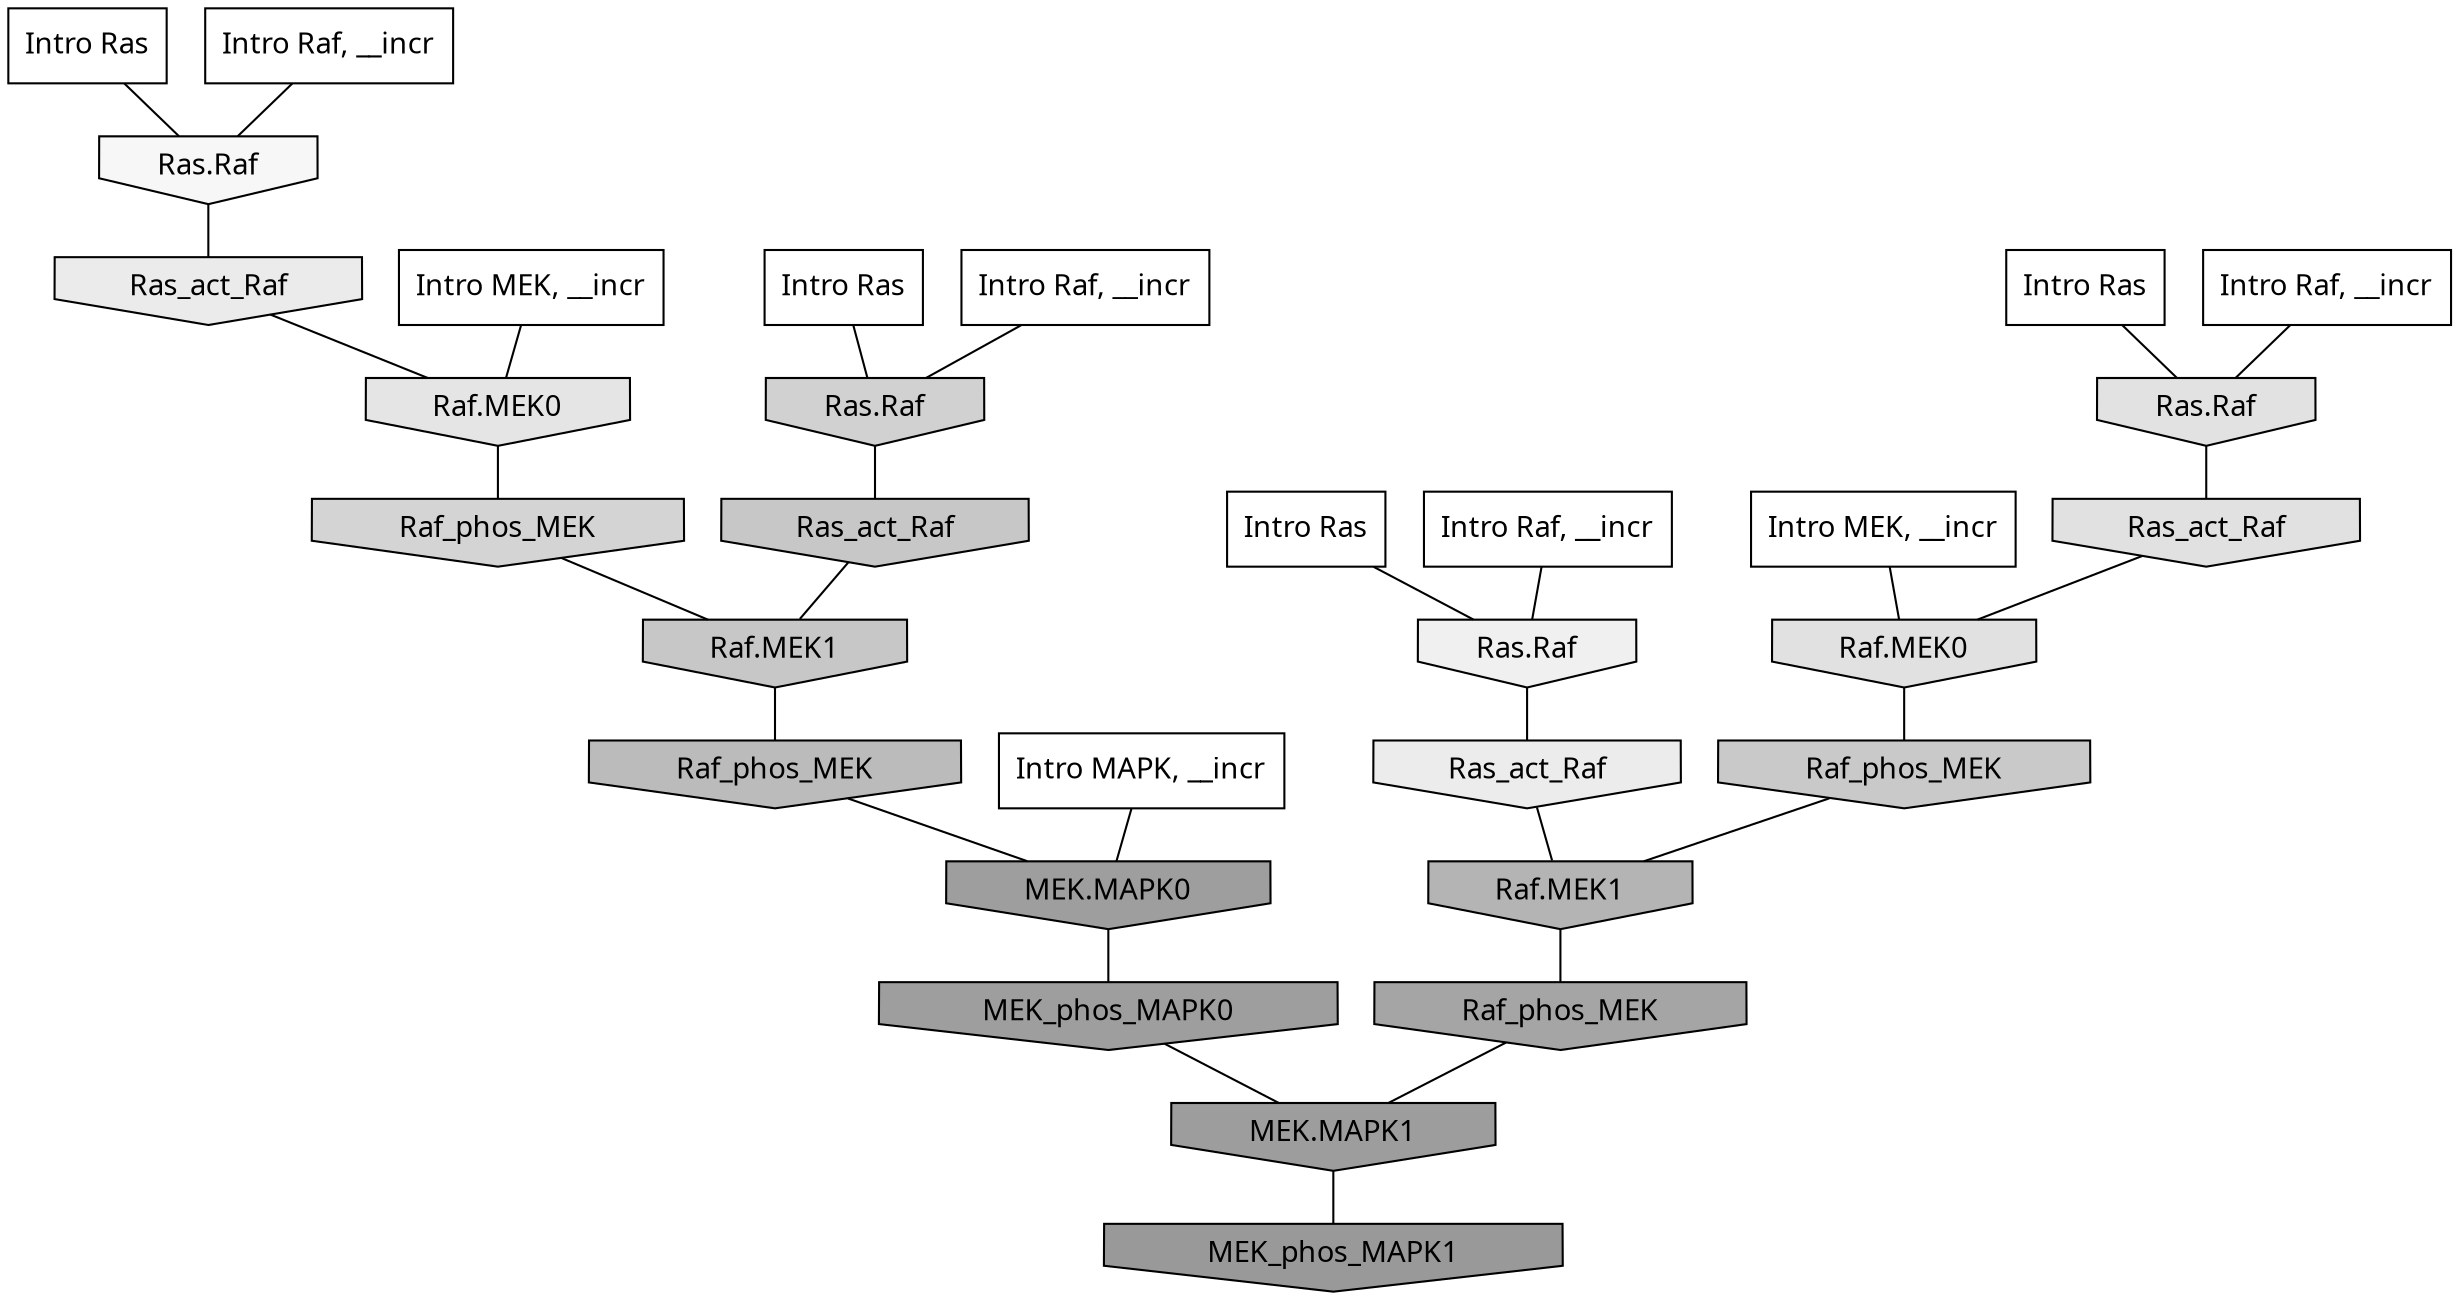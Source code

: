 digraph G{
  rankdir="TB";
  ranksep=0.30;
  node [fontname="CMU Serif"];
  edge [fontname="CMU Serif"];
  
  32 [label="Intro Ras", shape=rectangle, style=filled, fillcolor="0.000 0.000 1.000"]
  
  48 [label="Intro Ras", shape=rectangle, style=filled, fillcolor="0.000 0.000 1.000"]
  
  55 [label="Intro Ras", shape=rectangle, style=filled, fillcolor="0.000 0.000 1.000"]
  
  90 [label="Intro Ras", shape=rectangle, style=filled, fillcolor="0.000 0.000 1.000"]
  
  256 [label="Intro Raf, __incr", shape=rectangle, style=filled, fillcolor="0.000 0.000 1.000"]
  
  650 [label="Intro Raf, __incr", shape=rectangle, style=filled, fillcolor="0.000 0.000 1.000"]
  
  772 [label="Intro Raf, __incr", shape=rectangle, style=filled, fillcolor="0.000 0.000 1.000"]
  
  853 [label="Intro Raf, __incr", shape=rectangle, style=filled, fillcolor="0.000 0.000 1.000"]
  
  1381 [label="Intro MEK, __incr", shape=rectangle, style=filled, fillcolor="0.000 0.000 1.000"]
  
  1625 [label="Intro MEK, __incr", shape=rectangle, style=filled, fillcolor="0.000 0.000 1.000"]
  
  2962 [label="Intro MAPK, __incr", shape=rectangle, style=filled, fillcolor="0.000 0.000 1.000"]
  
  3521 [label="Ras.Raf", shape=invhouse, style=filled, fillcolor="0.000 0.000 0.967"]
  
  3807 [label="Ras.Raf", shape=invhouse, style=filled, fillcolor="0.000 0.000 0.940"]
  
  4072 [label="Ras_act_Raf", shape=invhouse, style=filled, fillcolor="0.000 0.000 0.924"]
  
  4140 [label="Ras_act_Raf", shape=invhouse, style=filled, fillcolor="0.000 0.000 0.920"]
  
  4488 [label="Raf.MEK0", shape=invhouse, style=filled, fillcolor="0.000 0.000 0.897"]
  
  4685 [label="Ras.Raf", shape=invhouse, style=filled, fillcolor="0.000 0.000 0.885"]
  
  4763 [label="Ras_act_Raf", shape=invhouse, style=filled, fillcolor="0.000 0.000 0.880"]
  
  4765 [label="Raf.MEK0", shape=invhouse, style=filled, fillcolor="0.000 0.000 0.880"]
  
  5627 [label="Raf_phos_MEK", shape=invhouse, style=filled, fillcolor="0.000 0.000 0.830"]
  
  5898 [label="Ras.Raf", shape=invhouse, style=filled, fillcolor="0.000 0.000 0.818"]
  
  6532 [label="Raf_phos_MEK", shape=invhouse, style=filled, fillcolor="0.000 0.000 0.789"]
  
  6729 [label="Ras_act_Raf", shape=invhouse, style=filled, fillcolor="0.000 0.000 0.781"]
  
  6736 [label="Raf.MEK1", shape=invhouse, style=filled, fillcolor="0.000 0.000 0.781"]
  
  8393 [label="Raf_phos_MEK", shape=invhouse, style=filled, fillcolor="0.000 0.000 0.731"]
  
  9214 [label="Raf.MEK1", shape=invhouse, style=filled, fillcolor="0.000 0.000 0.707"]
  
  12537 [label="Raf_phos_MEK", shape=invhouse, style=filled, fillcolor="0.000 0.000 0.645"]
  
  14204 [label="MEK.MAPK0", shape=invhouse, style=filled, fillcolor="0.000 0.000 0.621"]
  
  14248 [label="MEK_phos_MAPK0", shape=invhouse, style=filled, fillcolor="0.000 0.000 0.620"]
  
  14565 [label="MEK.MAPK1", shape=invhouse, style=filled, fillcolor="0.000 0.000 0.617"]
  
  15610 [label="MEK_phos_MAPK1", shape=invhouse, style=filled, fillcolor="0.000 0.000 0.600"]
  
  
  14565 -> 15610 [dir=none, color="0.000 0.000 0.000"] 
  14248 -> 14565 [dir=none, color="0.000 0.000 0.000"] 
  14204 -> 14248 [dir=none, color="0.000 0.000 0.000"] 
  12537 -> 14565 [dir=none, color="0.000 0.000 0.000"] 
  9214 -> 12537 [dir=none, color="0.000 0.000 0.000"] 
  8393 -> 14204 [dir=none, color="0.000 0.000 0.000"] 
  6736 -> 8393 [dir=none, color="0.000 0.000 0.000"] 
  6729 -> 6736 [dir=none, color="0.000 0.000 0.000"] 
  6532 -> 9214 [dir=none, color="0.000 0.000 0.000"] 
  5898 -> 6729 [dir=none, color="0.000 0.000 0.000"] 
  5627 -> 6736 [dir=none, color="0.000 0.000 0.000"] 
  4765 -> 6532 [dir=none, color="0.000 0.000 0.000"] 
  4763 -> 4765 [dir=none, color="0.000 0.000 0.000"] 
  4685 -> 4763 [dir=none, color="0.000 0.000 0.000"] 
  4488 -> 5627 [dir=none, color="0.000 0.000 0.000"] 
  4140 -> 4488 [dir=none, color="0.000 0.000 0.000"] 
  4072 -> 9214 [dir=none, color="0.000 0.000 0.000"] 
  3807 -> 4072 [dir=none, color="0.000 0.000 0.000"] 
  3521 -> 4140 [dir=none, color="0.000 0.000 0.000"] 
  2962 -> 14204 [dir=none, color="0.000 0.000 0.000"] 
  1625 -> 4765 [dir=none, color="0.000 0.000 0.000"] 
  1381 -> 4488 [dir=none, color="0.000 0.000 0.000"] 
  853 -> 3521 [dir=none, color="0.000 0.000 0.000"] 
  772 -> 3807 [dir=none, color="0.000 0.000 0.000"] 
  650 -> 5898 [dir=none, color="0.000 0.000 0.000"] 
  256 -> 4685 [dir=none, color="0.000 0.000 0.000"] 
  90 -> 4685 [dir=none, color="0.000 0.000 0.000"] 
  55 -> 3807 [dir=none, color="0.000 0.000 0.000"] 
  48 -> 5898 [dir=none, color="0.000 0.000 0.000"] 
  32 -> 3521 [dir=none, color="0.000 0.000 0.000"] 
  
  }
